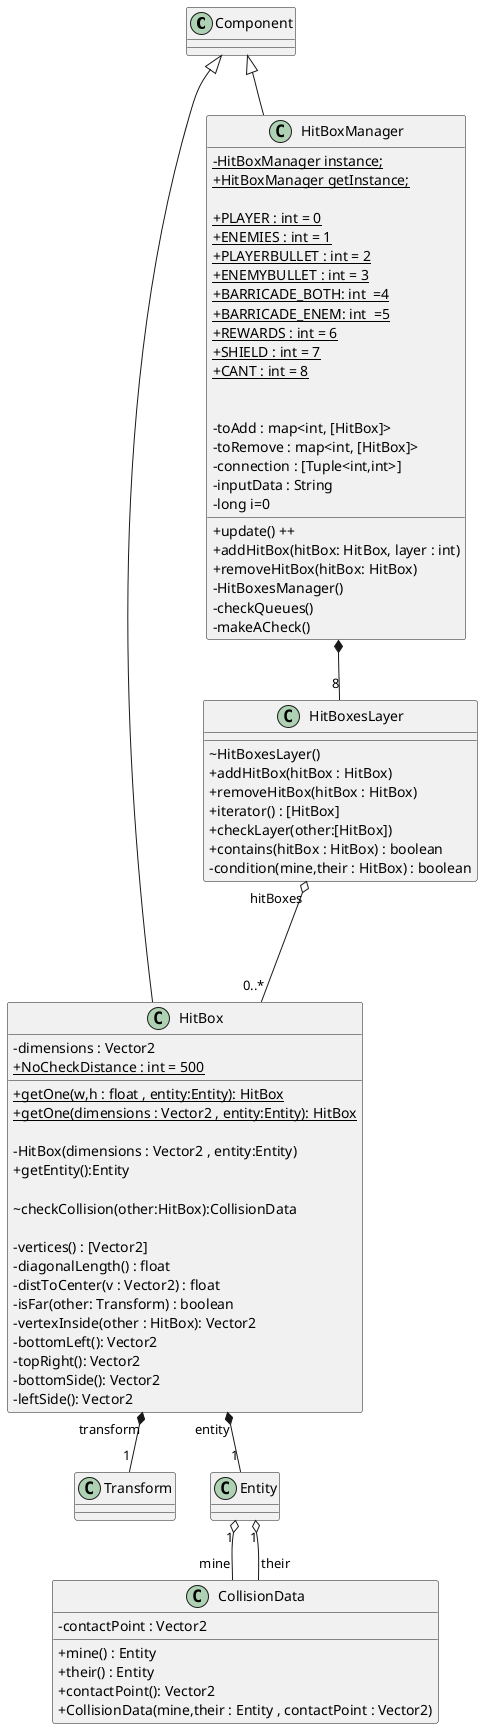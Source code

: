 @startuml
skinparam classAttributeIconSize 0

Component <|--- HitBox
HitBox "transform" *-- "1" Transform
HitBox "entity" *-- "1" Entity
class HitBox{
    - dimensions : Vector2
    +{static} NoCheckDistance : int = 500
    +{static} getOne(w,h : float , entity:Entity): HitBox
    +{static} getOne(dimensions : Vector2 , entity:Entity): HitBox

    -HitBox(dimensions : Vector2 , entity:Entity)
    +getEntity():Entity

    ~checkCollision(other:HitBox):CollisionData

    - vertices() : [Vector2]
    - diagonalLength() : float
    - distToCenter(v : Vector2) : float
    - isFar(other: Transform) : boolean
    - vertexInside(other : HitBox): Vector2
    - bottomLeft(): Vector2
    - topRight(): Vector2
    - bottomSide(): Vector2
    - leftSide(): Vector2

}

HitBoxesLayer "hitBoxes" o--- "0..*" HitBox


class HitBoxesLayer{
    ~ HitBoxesLayer()
    + addHitBox(hitBox : HitBox)
    + removeHitBox(hitBox : HitBox)
    + iterator() : [HitBox]
    + checkLayer(other:[HitBox])
    + contains(hitBox : HitBox) : boolean
    - condition(mine,their : HitBox) : boolean
}

Component <|-- HitBoxManager

HitBoxManager *-- "8" HitBoxesLayer

class HitBoxManager{
    - {static} HitBoxManager instance;
    + {static} HitBoxManager getInstance;

    + {static} PLAYER : int = 0
    + {static} ENEMIES : int = 1
    + {static} PLAYERBULLET : int = 2
    + {static} ENEMYBULLET : int = 3
    + {static} BARRICADE_BOTH: int  =4
    + {static} BARRICADE_ENEM: int  =5
    + {static} REWARDS : int = 6
    + {static} SHIELD : int = 7
    + {static} CANT : int = 8

    + update() ++
    + addHitBox(hitBox: HitBox, layer : int)
    + removeHitBox(hitBox: HitBox)

    - toAdd : map<int, [HitBox]>
    - toRemove : map<int, [HitBox]>
    - connection : [Tuple<int,int>]
    - inputData : String
    - long i=0
    - HitBoxesManager()
    - checkQueues()
    - makeACheck()

}


Entity "1" o-- "mine" CollisionData
Entity "1" o-- "their" CollisionData


class CollisionData{
    - contactPoint : Vector2
    + mine() : Entity
    + their() : Entity
    + contactPoint(): Vector2
    + CollisionData(mine,their : Entity , contactPoint : Vector2)

}

@enduml